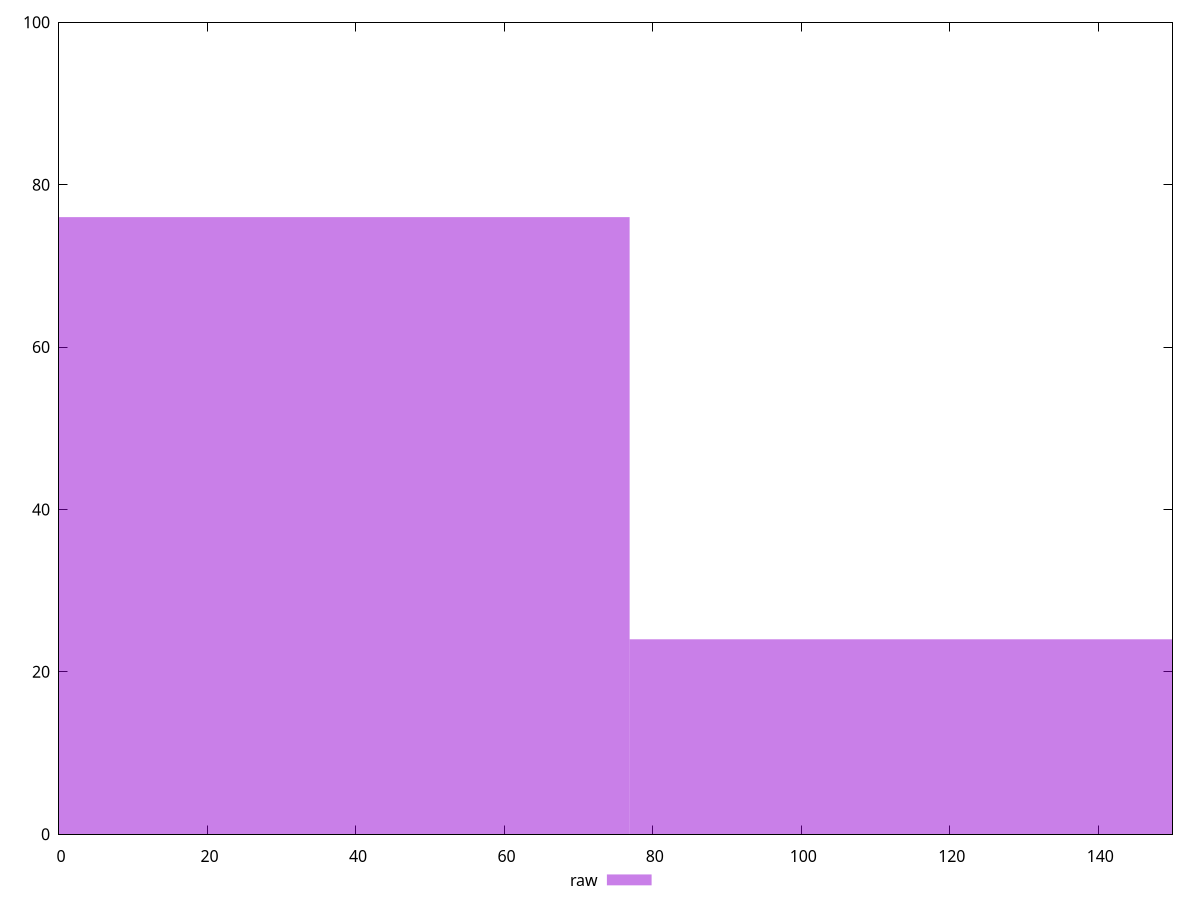 reset

$raw <<EOF
153.73786449470256 24
0 76
EOF

set key outside below
set boxwidth 153.73786449470256
set xrange [0:150]
set yrange [0:100]
set trange [0:100]
set style fill transparent solid 0.5 noborder
set terminal svg size 640, 490 enhanced background rgb 'white'
set output "reports/report_00033_2021-03-01T14-23-16.841Z/legacy-javascript/samples/astro-inner-cached/raw/histogram.svg"

plot $raw title "raw" with boxes

reset
